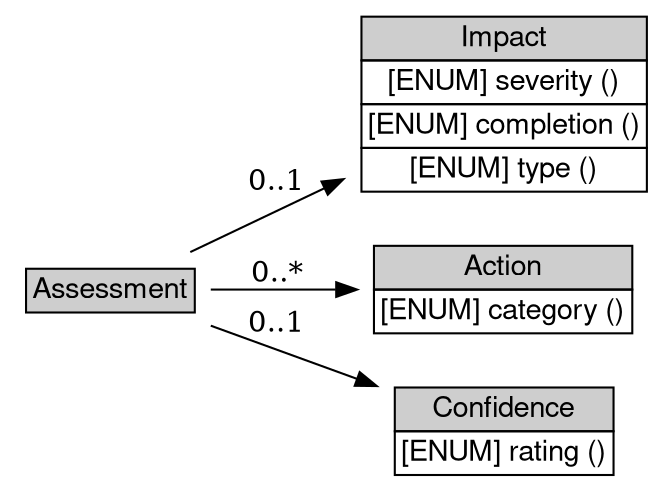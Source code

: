 digraph Assessment {
	graph [bb="0,0,314,228",
		rankdir=LR
	];
	node [label="\N"];
	Assessment	[height=0.5,
		label=<<table BORDER="0" CELLBORDER="1" CELLSPACING="0"> <tr> <td BGCOLOR="#CECECE" HREF="../IDMEFv1/Assessment.html" TITLE="The Assessment class is used to provide the analyzer&#39;s assessment of an event -- its impact, actions taken in response, and confidence. "><FONT FACE="Nimbus Sans L">Assessment</FONT></td> </tr>" %</table>>,
		pos="48.5,93",
		shape=plaintext,
		width=1.3472];
	Impact	[height=1.2778,
		label=<<table BORDER="0" CELLBORDER="1" CELLSPACING="0"> <tr> <td BGCOLOR="#CECECE" HREF="../IDMEFv1/Impact.html" TITLE="The Impact class is used to provide the analyzer&#39;s assessment of the impact of the event on the target(s). It is represented in the IDMEF DTD as follows: "><FONT FACE="Nimbus Sans L">Impact</FONT></td> </tr>" %<tr><td  HREF="../IDMEFv1/Impact.html" TITLE="Section 10.)"><FONT FACE="Nimbus Sans L">[ENUM] severity ()</FONT></td></tr>%<tr><td  HREF="../IDMEFv1/Impact.html" TITLE="Section 10.)"><FONT FACE="Nimbus Sans L">[ENUM] completion ()</FONT></td></tr>%<tr><td  HREF="../IDMEFv1/Impact.html" TITLE="value is &quot;other&quot;.  (See also Section 10.)"><FONT FACE="Nimbus Sans L">[ENUM] type ()</FONT></td></tr>%</table>>,
		pos="237.5,182",
		shape=plaintext,
		width=2.125];
	Assessment -> Impact	[label="0..1",
		lp="129,144.5",
		pos="e,160.85,146 87.342,111.01 105.91,119.85 129.09,130.88 151.6,141.59"];
	Action	[height=0.69444,
		label=<<table BORDER="0" CELLBORDER="1" CELLSPACING="0"> <tr> <td BGCOLOR="#CECECE" HREF="../IDMEFv1/Action.html" TITLE="The Action class is used to describe any actions taken by the analyzer in response to the event. Is is represented in the IDMEF DTD as follows: "><FONT FACE="Nimbus Sans L">Action</FONT></td> </tr>" %<tr><td  HREF="../IDMEFv1/Action.html" TITLE="The default value is &quot;other&quot;.  (See also Section 10.)"><FONT FACE="Nimbus Sans L">[ENUM] category ()</FONT></td></tr>%</table>>,
		pos="237.5,93",
		shape=plaintext,
		width=1.9306];
	Assessment -> Action	[label="0..*",
		lp="129,100.5",
		pos="e,167.74,93 97.172,93 115.58,93 137.15,93 157.73,93"];
	Confidence	[height=0.69444,
		label=<<table BORDER="0" CELLBORDER="1" CELLSPACING="0"> <tr> <td BGCOLOR="#CECECE" HREF="../IDMEFv1/Confidence.html" TITLE="The Confidence class is used to represent the analyzer&#39;s best estimate of the validity of its analysis. It is represented in the IDMEF DTD as follows: "><FONT FACE="Nimbus Sans L">Confidence</FONT></td> </tr>" %<tr><td  HREF="../IDMEFv1/Confidence.html" TITLE="also Section 10.)"><FONT FACE="Nimbus Sans L">[ENUM] rating ()</FONT></td></tr>%</table>>,
		pos="237.5,25",
		shape=plaintext,
		width=1.6806];
	Assessment -> Confidence	[label="0..1",
		lp="129,76.5",
		pos="e,176.85,46.691 97.172,75.665 118.48,67.918 144,58.638 167.34,50.149"];
}
